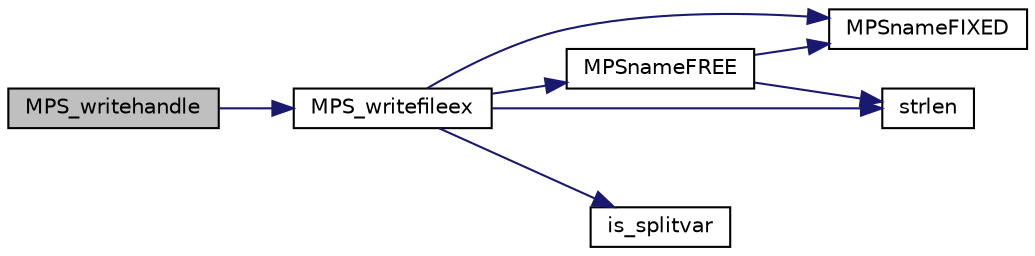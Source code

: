 digraph "MPS_writehandle"
{
  edge [fontname="Helvetica",fontsize="10",labelfontname="Helvetica",labelfontsize="10"];
  node [fontname="Helvetica",fontsize="10",shape=record];
  rankdir="LR";
  Node107 [label="MPS_writehandle",height=0.2,width=0.4,color="black", fillcolor="grey75", style="filled", fontcolor="black"];
  Node107 -> Node108 [color="midnightblue",fontsize="10",style="solid",fontname="Helvetica"];
  Node108 [label="MPS_writefileex",height=0.2,width=0.4,color="black", fillcolor="white", style="filled",URL="$db/db0/lp___m_p_s_8c.html#a599600187e5a209288cee2ca270f4f0c"];
  Node108 -> Node109 [color="midnightblue",fontsize="10",style="solid",fontname="Helvetica"];
  Node109 [label="MPSnameFIXED",height=0.2,width=0.4,color="black", fillcolor="white", style="filled",URL="$db/db0/lp___m_p_s_8c.html#af033521315ac6213e93e2b3a0a044382"];
  Node108 -> Node110 [color="midnightblue",fontsize="10",style="solid",fontname="Helvetica"];
  Node110 [label="MPSnameFREE",height=0.2,width=0.4,color="black", fillcolor="white", style="filled",URL="$db/db0/lp___m_p_s_8c.html#a9673476ff5d1b0519c65fc8153e4b37b"];
  Node110 -> Node111 [color="midnightblue",fontsize="10",style="solid",fontname="Helvetica"];
  Node111 [label="strlen",height=0.2,width=0.4,color="black", fillcolor="white", style="filled",URL="$d7/d57/iregex_8c.html#a492442620ce65db20fe7297b43cbca65"];
  Node110 -> Node109 [color="midnightblue",fontsize="10",style="solid",fontname="Helvetica"];
  Node108 -> Node112 [color="midnightblue",fontsize="10",style="solid",fontname="Helvetica"];
  Node112 [label="is_splitvar",height=0.2,width=0.4,color="black", fillcolor="white", style="filled",URL="$d4/d79/lp__lib_8c.html#a797557dd27ffefb9908c5819ade5cb37"];
  Node108 -> Node111 [color="midnightblue",fontsize="10",style="solid",fontname="Helvetica"];
}
